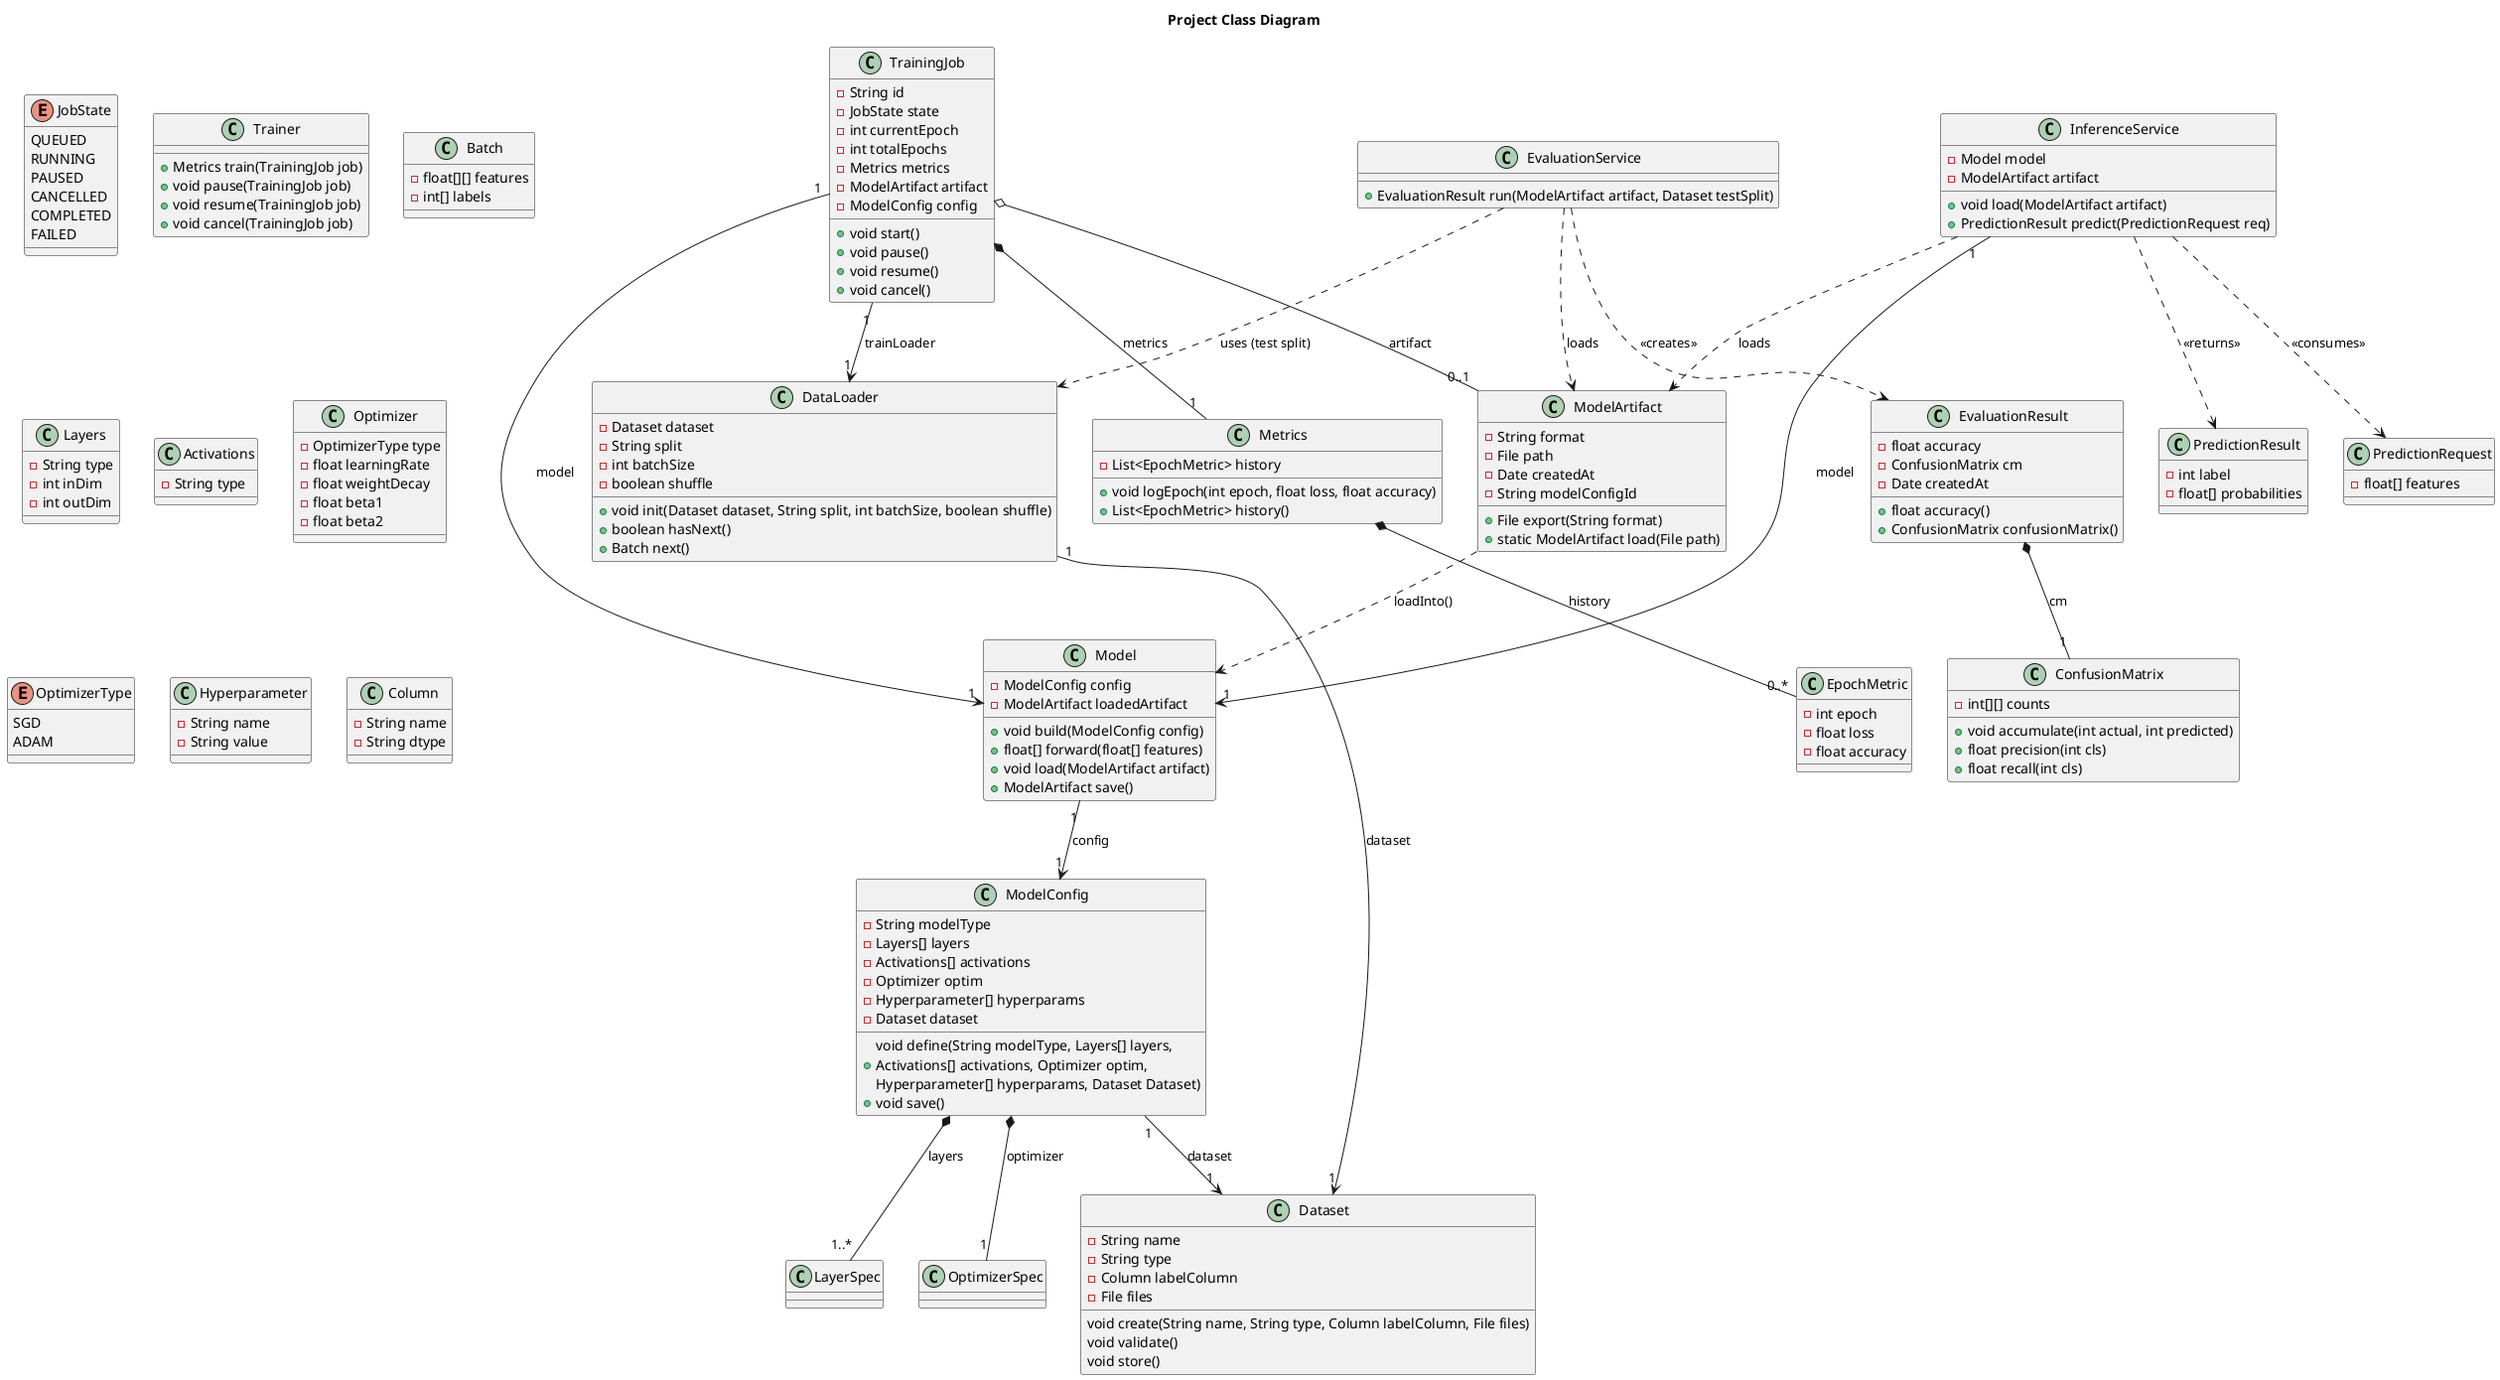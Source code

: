 @startuml
title: Project Class Diagram
class ModelConfig {
    - String modelType
    - Layers[] layers
    - Activations[] activations
    - Optimizer optim
    - Hyperparameter[] hyperparams
    - Dataset dataset

    +void define(String modelType, Layers[] layers, \nActivations[] activations, Optimizer optim, \nHyperparameter[] hyperparams, Dataset Dataset)
    +void save()
}

class Dataset {
    - String name
    - String type
    - Column labelColumn
    - File files

    void create(String name, String type, Column labelColumn, File files)
    void validate()
    void store()
}

class Model {
    - ModelConfig config
    - ModelArtifact loadedArtifact
    + void build(ModelConfig config)
    + float[] forward(float[] features)
    + void load(ModelArtifact artifact)
    + ModelArtifact save()
}

class TrainingJob {
    - String id
    - JobState state
    - int currentEpoch
    - int totalEpochs
    - Metrics metrics
    - ModelArtifact artifact
    - ModelConfig config

    + void start()
    + void pause()
    + void resume()
    + void cancel()
}

enum JobState {
    QUEUED
    RUNNING
    PAUSED
    CANCELLED
    COMPLETED
    FAILED
}

class Trainer {
    + Metrics train(TrainingJob job)
    + void pause(TrainingJob job)
    + void resume(TrainingJob job)
    + void cancel(TrainingJob job)
}

class DataLoader {
    - Dataset dataset
    - String split
    - int batchSize
    - boolean shuffle

    + void init(Dataset dataset, String split, int batchSize, boolean shuffle)
    + boolean hasNext()
    + Batch next()
}

class Batch {
    - float[][] features
    - int[] labels
}

class Metrics {
    - List<EpochMetric> history

    + void logEpoch(int epoch, float loss, float accuracy)
    + List<EpochMetric> history()
}

class EpochMetric {
    - int epoch
    - float loss
    - float accuracy
}

class ModelArtifact {
    - String format
    - File path
    - Date createdAt
    - String modelConfigId

    + File export(String format)
    + static ModelArtifact load(File path)
}

class EvaluationService {
    + EvaluationResult run(ModelArtifact artifact, Dataset testSplit)
}

class EvaluationResult {
    - float accuracy
    - ConfusionMatrix cm
    - Date createdAt

    + float accuracy()
    + ConfusionMatrix confusionMatrix()
}

class ConfusionMatrix {
    - int[][] counts

    + void accumulate(int actual, int predicted)
    + float precision(int cls)
    + float recall(int cls)
}

class InferenceService {
    - Model model
    - ModelArtifact artifact

    + void load(ModelArtifact artifact)
    + PredictionResult predict(PredictionRequest req)
}

class PredictionRequest {
    - float[] features
}

class PredictionResult {
    - int label
    - float[] probabilities
}

class Layers {
    - String type
    - int inDim
    - int outDim
}

class Activations {
    - String type
}

class Optimizer {
    - OptimizerType type
    - float learningRate
    - float weightDecay
    - float beta1
    - float beta2
}

enum OptimizerType {
    SGD
    ADAM
}

class Hyperparameter {
    - String name
    - String value
}

class Column {
    - String name
    - String dtype
}

ModelConfig "1" --> "1" Dataset : dataset

Model "1" --> "1" ModelConfig : config

TrainingJob "1" --> "1" Model : model
TrainingJob "1" --> "1" DataLoader : trainLoader
DataLoader "1" --> "1" Dataset : dataset
TrainingJob *-- "1" Metrics : metrics
Metrics *-- "0..*" EpochMetric : history
TrainingJob o-- "0..1" ModelArtifact : artifact

EvaluationService ..> ModelArtifact : loads
EvaluationService ..> DataLoader   : uses (test split)
EvaluationService ..> EvaluationResult : <<creates>>
EvaluationResult *-- "1" ConfusionMatrix : cm

InferenceService ..> ModelArtifact : loads
InferenceService "1" --> "1" Model : model
InferenceService ..> PredictionRequest : <<consumes>>
InferenceService ..> PredictionResult  : <<returns>>

ModelArtifact ..> Model : loadInto()

ModelConfig *-- "1..*" LayerSpec : layers
ModelConfig *-- "1" OptimizerSpec : optimizer


@enduml